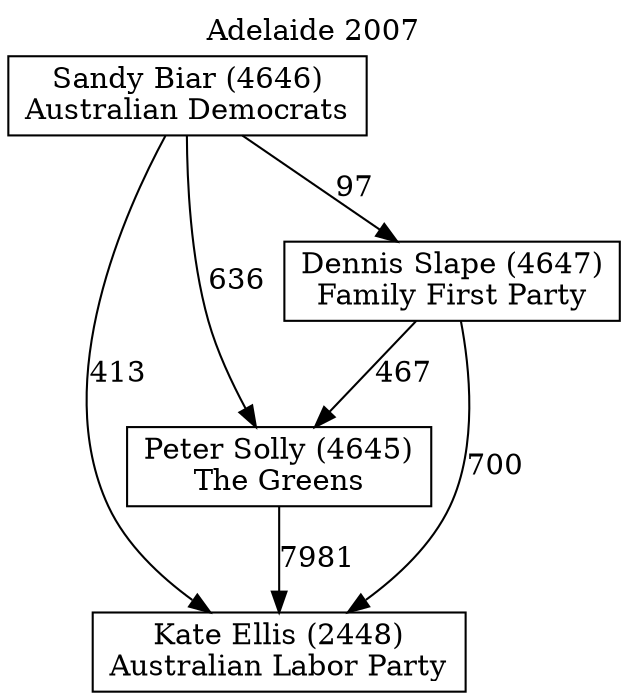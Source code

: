 // House preference flow
digraph "Kate Ellis (2448)_Adelaide_2007" {
	graph [label="Adelaide 2007" labelloc=t mclimit=10]
	node [shape=box]
	"Kate Ellis (2448)" [label="Kate Ellis (2448)
Australian Labor Party"]
	"Peter Solly (4645)" [label="Peter Solly (4645)
The Greens"]
	"Dennis Slape (4647)" [label="Dennis Slape (4647)
Family First Party"]
	"Sandy Biar (4646)" [label="Sandy Biar (4646)
Australian Democrats"]
	"Peter Solly (4645)" -> "Kate Ellis (2448)" [label=7981]
	"Dennis Slape (4647)" -> "Peter Solly (4645)" [label=467]
	"Sandy Biar (4646)" -> "Dennis Slape (4647)" [label=97]
	"Dennis Slape (4647)" -> "Kate Ellis (2448)" [label=700]
	"Sandy Biar (4646)" -> "Kate Ellis (2448)" [label=413]
	"Sandy Biar (4646)" -> "Peter Solly (4645)" [label=636]
}

